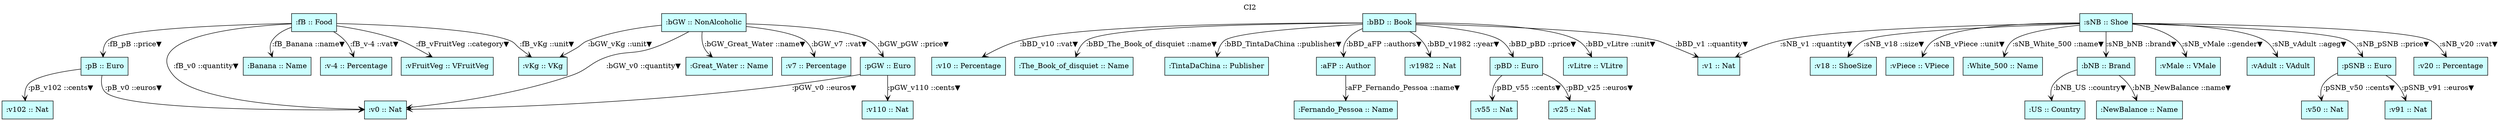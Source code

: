 digraph {graph[label=CI2,labelloc=tl,labelfontsize=12];
"vKg"[shape=box,fillcolor="#CCFFFF",style = filled,label=":vKg :: VKg"];
"vLitre"[shape=box,fillcolor="#CCFFFF",style = filled,label=":vLitre :: VLitre"];
"v0"[shape=box,fillcolor="#CCFFFF",style = filled,label=":v0 :: Nat"];
"v1"[shape=box,fillcolor="#CCFFFF",style = filled,label=":v1 :: Nat"];
"v10"[shape=box,fillcolor="#CCFFFF",style = filled,label=":v10 :: Percentage"];
"bBD"[shape=box,fillcolor="#CCFFFF",style = filled,label=":bBD :: Book"];
"The_Book_of_disquiet"[shape=box,fillcolor="#CCFFFF",style = filled,label=":The_Book_of_disquiet :: Name"];
"TintaDaChina"[shape=box,fillcolor="#CCFFFF",style = filled,label=":TintaDaChina :: Publisher"];
"aFP"[shape=box,fillcolor="#CCFFFF",style = filled,label=":aFP :: Author"];
"Fernando_Pessoa"[shape=box,fillcolor="#CCFFFF",style = filled,label=":Fernando_Pessoa :: Name"];
"v1982"[shape=box,fillcolor="#CCFFFF",style = filled,label=":v1982 :: Nat"];
"pBD"[shape=box,fillcolor="#CCFFFF",style = filled,label=":pBD :: Euro"];
"v25"[shape=box,fillcolor="#CCFFFF",style = filled,label=":v25 :: Nat"];
"v55"[shape=box,fillcolor="#CCFFFF",style = filled,label=":v55 :: Nat"];
"fB"[shape=box,fillcolor="#CCFFFF",style = filled,label=":fB :: Food"];
"Banana"[shape=box,fillcolor="#CCFFFF",style = filled,label=":Banana :: Name"];
"v-4"[shape=box,fillcolor="#CCFFFF",style = filled,label=":v-4 :: Percentage"];
"vFruitVeg"[shape=box,fillcolor="#CCFFFF",style = filled,label=":vFruitVeg :: VFruitVeg"];
"pB"[shape=box,fillcolor="#CCFFFF",style = filled,label=":pB :: Euro"];
"v102"[shape=box,fillcolor="#CCFFFF",style = filled,label=":v102 :: Nat"];
"vPiece"[shape=box,fillcolor="#CCFFFF",style = filled,label=":vPiece :: VPiece"];
"bGW"[shape=box,fillcolor="#CCFFFF",style = filled,label=":bGW :: NonAlcoholic"];
"Great_Water"[shape=box,fillcolor="#CCFFFF",style = filled,label=":Great_Water :: Name"];
"v7"[shape=box,fillcolor="#CCFFFF",style = filled,label=":v7 :: Percentage"];
"pGW"[shape=box,fillcolor="#CCFFFF",style = filled,label=":pGW :: Euro"];
"v110"[shape=box,fillcolor="#CCFFFF",style = filled,label=":v110 :: Nat"];
"sNB"[shape=box,fillcolor="#CCFFFF",style = filled,label=":sNB :: Shoe"];
"White_500"[shape=box,fillcolor="#CCFFFF",style = filled,label=":White_500 :: Name"];
"bNB"[shape=box,fillcolor="#CCFFFF",style = filled,label=":bNB :: Brand"];
"NewBalance"[shape=box,fillcolor="#CCFFFF",style = filled,label=":NewBalance :: Name"];
"US"[shape=box,fillcolor="#CCFFFF",style = filled,label=":US :: Country"];
"vMale"[shape=box,fillcolor="#CCFFFF",style = filled,label=":vMale :: VMale"];
"vAdult"[shape=box,fillcolor="#CCFFFF",style = filled,label=":vAdult :: VAdult"];
"pSNB"[shape=box,fillcolor="#CCFFFF",style = filled,label=":pSNB :: Euro"];
"v91"[shape=box,fillcolor="#CCFFFF",style = filled,label=":v91 :: Nat"];
"v50"[shape=box,fillcolor="#CCFFFF",style = filled,label=":v50 :: Nat"];
"v20"[shape=box,fillcolor="#CCFFFF",style = filled,label=":v20 :: Percentage"];
"v18"[shape=box,fillcolor="#CCFFFF",style = filled,label=":v18 :: ShoeSize"];

"bBD"->"v10"[label=":bBD_v10 ::vat▼",arrowhead=vee];
"bBD"->"v1"[label=":bBD_v1 ::quantity▼",arrowhead=vee];
"bBD"->"The_Book_of_disquiet"[label=":bBD_The_Book_of_disquiet ::name▼",arrowhead=vee];
"bBD"->"TintaDaChina"[label=":bBD_TintaDaChina ::publisher▼",arrowhead=vee];
"bBD"->"vLitre"[label=":bBD_vLitre ::unit▼",arrowhead=vee];
"bBD"->"aFP"[label=":bBD_aFP ::authors▼",arrowhead=vee];
"aFP"->"Fernando_Pessoa"[label=":aFP_Fernando_Pessoa ::name▼",arrowhead=vee];
"bBD"->"v1982"[label=":bBD_v1982 ::year▼",arrowhead=vee];
"pBD"->"v25"[label=":pBD_v25 ::euros▼",arrowhead=vee];
"pBD"->"v55"[label=":pBD_v55 ::cents▼",arrowhead=vee];
"bBD"->"pBD"[label=":bBD_pBD ::price▼",arrowhead=vee];
"fB"->"Banana"[label=":fB_Banana ::name▼",arrowhead=vee];
"fB"->"vKg"[label=":fB_vKg ::unit▼",arrowhead=vee];
"fB"->"v0"[label=":fB_v0 ::quantity▼",arrowhead=vee];
"fB"->"v-4"[label=":fB_v-4 ::vat▼",arrowhead=vee];
"fB"->"vFruitVeg"[label=":fB_vFruitVeg ::category▼",arrowhead=vee];
"pB"->"v0"[label=":pB_v0 ::euros▼",arrowhead=vee];
"pB"->"v102"[label=":pB_v102 ::cents▼",arrowhead=vee];
"fB"->"pB"[label=":fB_pB ::price▼",arrowhead=vee];
"bGW"->"Great_Water"[label=":bGW_Great_Water ::name▼",arrowhead=vee];
"bGW"->"vKg"[label=":bGW_vKg ::unit▼",arrowhead=vee];
"bGW"->"v0"[label=":bGW_v0 ::quantity▼",arrowhead=vee];
"bGW"->"v7"[label=":bGW_v7 ::vat▼",arrowhead=vee];
"pGW"->"v0"[label=":pGW_v0 ::euros▼",arrowhead=vee];
"pGW"->"v110"[label=":pGW_v110 ::cents▼",arrowhead=vee];
"bGW"->"pGW"[label=":bGW_pGW ::price▼",arrowhead=vee];
"sNB"->"White_500"[label=":sNB_White_500 ::name▼",arrowhead=vee];
"sNB"->"vPiece"[label=":sNB_vPiece ::unit▼",arrowhead=vee];
"sNB"->"bNB"[label=":sNB_bNB ::brand▼",arrowhead=vee];
"bNB"->"NewBalance"[label=":bNB_NewBalance ::name▼",arrowhead=vee];
"bNB"->"US"[label=":bNB_US ::country▼",arrowhead=vee];
"sNB"->"vMale"[label=":sNB_vMale ::gender▼",arrowhead=vee];
"sNB"->"vAdult"[label=":sNB_vAdult ::ageg▼",arrowhead=vee];
"pSNB"->"v91"[label=":pSNB_v91 ::euros▼",arrowhead=vee];
"pSNB"->"v50"[label=":pSNB_v50 ::cents▼",arrowhead=vee];
"sNB"->"pSNB"[label=":sNB_pSNB ::price▼",arrowhead=vee];
"sNB"->"v20"[label=":sNB_v20 ::vat▼",arrowhead=vee];
"sNB"->"v1"[label=":sNB_v1 ::quantity▼",arrowhead=vee];
"sNB"->"v18"[label=":sNB_v18 ::size▼",arrowhead=vee];
}